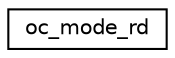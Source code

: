 digraph "Graphical Class Hierarchy"
{
  edge [fontname="Helvetica",fontsize="10",labelfontname="Helvetica",labelfontsize="10"];
  node [fontname="Helvetica",fontsize="10",shape=record];
  rankdir="LR";
  Node1 [label="oc_mode_rd",height=0.2,width=0.4,color="black", fillcolor="white", style="filled",URL="$structoc__mode__rd.html"];
}
